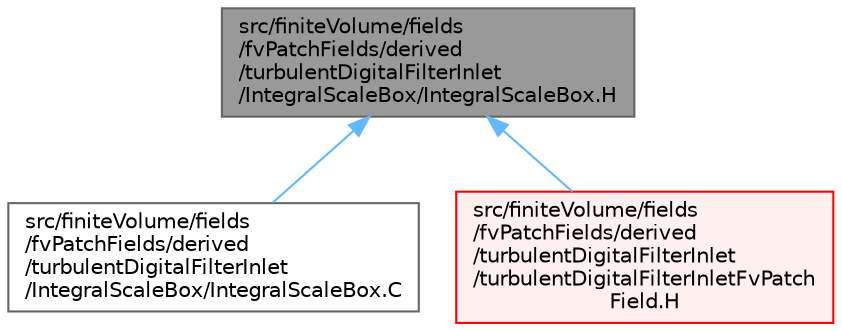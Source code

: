 digraph "src/finiteVolume/fields/fvPatchFields/derived/turbulentDigitalFilterInlet/IntegralScaleBox/IntegralScaleBox.H"
{
 // LATEX_PDF_SIZE
  bgcolor="transparent";
  edge [fontname=Helvetica,fontsize=10,labelfontname=Helvetica,labelfontsize=10];
  node [fontname=Helvetica,fontsize=10,shape=box,height=0.2,width=0.4];
  Node1 [id="Node000001",label="src/finiteVolume/fields\l/fvPatchFields/derived\l/turbulentDigitalFilterInlet\l/IntegralScaleBox/IntegralScaleBox.H",height=0.2,width=0.4,color="gray40", fillcolor="grey60", style="filled", fontcolor="black",tooltip=" "];
  Node1 -> Node2 [id="edge1_Node000001_Node000002",dir="back",color="steelblue1",style="solid",tooltip=" "];
  Node2 [id="Node000002",label="src/finiteVolume/fields\l/fvPatchFields/derived\l/turbulentDigitalFilterInlet\l/IntegralScaleBox/IntegralScaleBox.C",height=0.2,width=0.4,color="grey40", fillcolor="white", style="filled",URL="$IntegralScaleBox_8C.html",tooltip=" "];
  Node1 -> Node3 [id="edge2_Node000001_Node000003",dir="back",color="steelblue1",style="solid",tooltip=" "];
  Node3 [id="Node000003",label="src/finiteVolume/fields\l/fvPatchFields/derived\l/turbulentDigitalFilterInlet\l/turbulentDigitalFilterInletFvPatch\lField.H",height=0.2,width=0.4,color="red", fillcolor="#FFF0F0", style="filled",URL="$turbulentDigitalFilterInletFvPatchField_8H.html",tooltip=" "];
}
